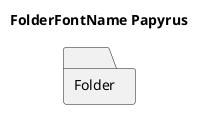 @startuml
'!include ../../../plantuml-styles/plantuml-ae-skinparam-ex.iuml

skinparam FolderFontName Papyrus

title FolderFontName Papyrus

folder Folder 
@enduml